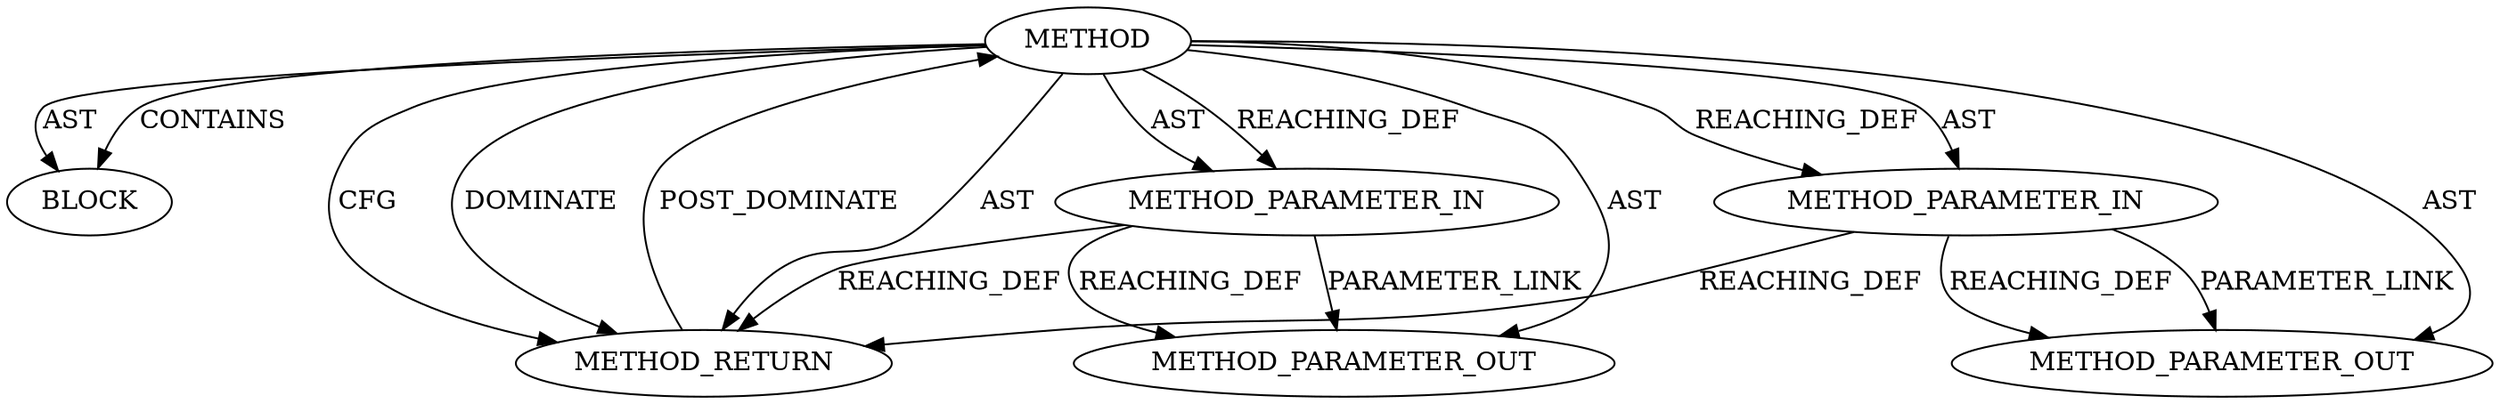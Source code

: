 digraph {
  12131 [label=BLOCK ORDER=1 ARGUMENT_INDEX=1 CODE="<empty>" TYPE_FULL_NAME="ANY"]
  12132 [label=METHOD_RETURN ORDER=2 CODE="RET" TYPE_FULL_NAME="ANY" EVALUATION_STRATEGY="BY_VALUE"]
  12128 [label=METHOD AST_PARENT_TYPE="NAMESPACE_BLOCK" AST_PARENT_FULL_NAME="<global>" ORDER=0 CODE="<empty>" FULL_NAME="<operator>.indirectIndexAccess" IS_EXTERNAL=true FILENAME="<empty>" SIGNATURE="" NAME="<operator>.indirectIndexAccess"]
  13307 [label=METHOD_PARAMETER_OUT ORDER=1 CODE="p1" IS_VARIADIC=false TYPE_FULL_NAME="ANY" EVALUATION_STRATEGY="BY_VALUE" INDEX=1 NAME="p1"]
  12130 [label=METHOD_PARAMETER_IN ORDER=2 CODE="p2" IS_VARIADIC=false TYPE_FULL_NAME="ANY" EVALUATION_STRATEGY="BY_VALUE" INDEX=2 NAME="p2"]
  12129 [label=METHOD_PARAMETER_IN ORDER=1 CODE="p1" IS_VARIADIC=false TYPE_FULL_NAME="ANY" EVALUATION_STRATEGY="BY_VALUE" INDEX=1 NAME="p1"]
  13308 [label=METHOD_PARAMETER_OUT ORDER=2 CODE="p2" IS_VARIADIC=false TYPE_FULL_NAME="ANY" EVALUATION_STRATEGY="BY_VALUE" INDEX=2 NAME="p2"]
  12128 -> 12130 [label=AST ]
  12128 -> 12132 [label=AST ]
  12130 -> 13308 [label=REACHING_DEF VARIABLE="p2"]
  12128 -> 12131 [label=AST ]
  12128 -> 13308 [label=AST ]
  12128 -> 12132 [label=CFG ]
  12128 -> 12132 [label=DOMINATE ]
  12130 -> 13308 [label=PARAMETER_LINK ]
  12128 -> 12129 [label=REACHING_DEF VARIABLE=""]
  12128 -> 12129 [label=AST ]
  12128 -> 12130 [label=REACHING_DEF VARIABLE=""]
  12129 -> 12132 [label=REACHING_DEF VARIABLE="p1"]
  12129 -> 13307 [label=PARAMETER_LINK ]
  12132 -> 12128 [label=POST_DOMINATE ]
  12129 -> 13307 [label=REACHING_DEF VARIABLE="p1"]
  12128 -> 13307 [label=AST ]
  12130 -> 12132 [label=REACHING_DEF VARIABLE="p2"]
  12128 -> 12131 [label=CONTAINS ]
}
